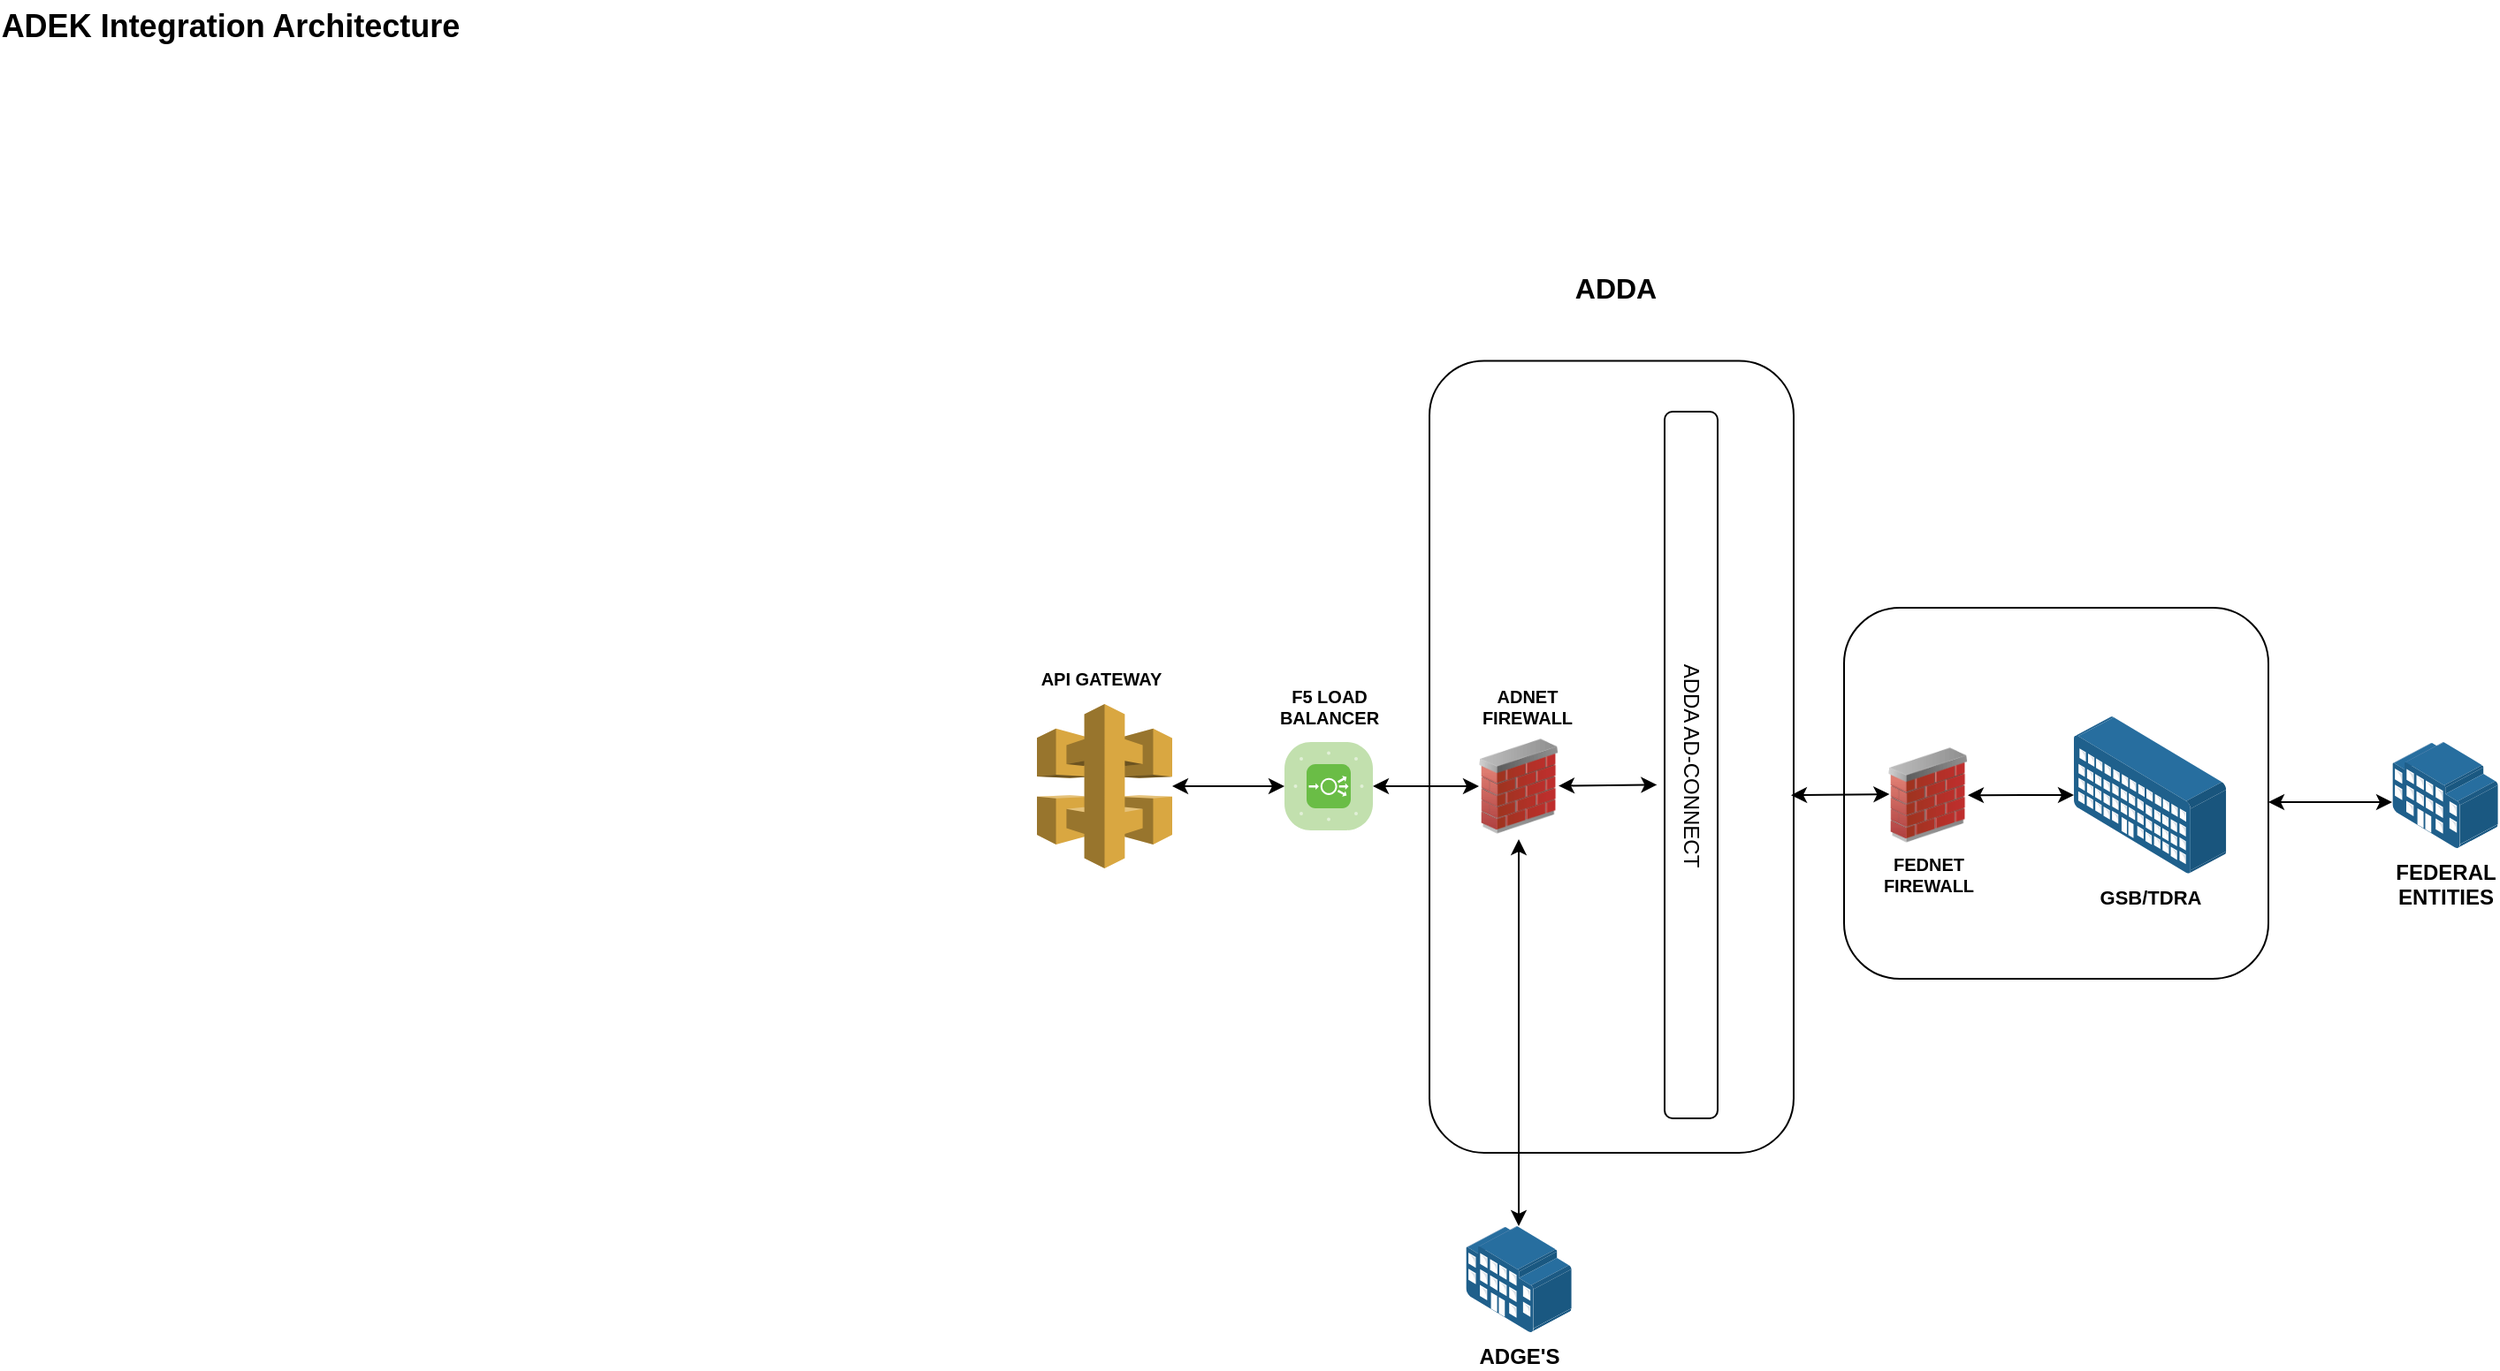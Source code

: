 <mxfile version="20.5.1" type="github">
  <diagram id="eusoIo-QhNuAcNZNQEOE" name="Page-1">
    <mxGraphModel dx="2062" dy="701" grid="1" gridSize="10" guides="1" tooltips="1" connect="1" arrows="1" fold="1" page="1" pageScale="1" pageWidth="1654" pageHeight="2336" math="0" shadow="0">
      <root>
        <mxCell id="0" />
        <mxCell id="1" parent="0" />
        <mxCell id="FlgVHFCzMlBuylBulfkj-46" value="" style="rounded=1;whiteSpace=wrap;html=1;glass=0;strokeWidth=1;fontSize=11;" vertex="1" parent="1">
          <mxGeometry x="1080" y="360" width="240" height="210" as="geometry" />
        </mxCell>
        <mxCell id="FlgVHFCzMlBuylBulfkj-27" value="" style="rounded=1;whiteSpace=wrap;html=1;strokeWidth=1;fontSize=10;rotation=90;glass=0;" vertex="1" parent="1">
          <mxGeometry x="724.38" y="341.38" width="448.25" height="206" as="geometry" />
        </mxCell>
        <mxCell id="FlgVHFCzMlBuylBulfkj-3" value="" style="verticalLabelPosition=bottom;sketch=0;html=1;fillColor=#6ABD46;strokeColor=#ffffff;verticalAlign=top;align=center;points=[[0.085,0.085,0],[0.915,0.085,0],[0.915,0.915,0],[0.085,0.915,0],[0.25,0,0],[0.5,0,0],[0.75,0,0],[1,0.25,0],[1,0.5,0],[1,0.75,0],[0.75,1,0],[0.5,1,0],[0.25,1,0],[0,0.75,0],[0,0.5,0],[0,0.25,0]];pointerEvents=1;shape=mxgraph.cisco_safe.compositeIcon;bgIcon=mxgraph.cisco_safe.architecture.generic_appliance;resIcon=mxgraph.cisco_safe.architecture.load_balancer;" vertex="1" parent="1">
          <mxGeometry x="763.5" y="436" width="50" height="50" as="geometry" />
        </mxCell>
        <mxCell id="FlgVHFCzMlBuylBulfkj-5" value="" style="image;html=1;image=img/lib/clip_art/networking/Firewall_02_128x128.png" vertex="1" parent="1">
          <mxGeometry x="873.5" y="431" width="45" height="60" as="geometry" />
        </mxCell>
        <mxCell id="FlgVHFCzMlBuylBulfkj-12" value="ADDA AD-CONNECT" style="rounded=1;whiteSpace=wrap;html=1;rotation=90;" vertex="1" parent="1">
          <mxGeometry x="793.5" y="434" width="400" height="30" as="geometry" />
        </mxCell>
        <mxCell id="FlgVHFCzMlBuylBulfkj-13" value="" style="endArrow=classic;startArrow=classic;html=1;rounded=0;entryX=0.528;entryY=1.144;entryDx=0;entryDy=0;entryPerimeter=0;" edge="1" parent="1" source="FlgVHFCzMlBuylBulfkj-5" target="FlgVHFCzMlBuylBulfkj-12">
          <mxGeometry width="50" height="50" relative="1" as="geometry">
            <mxPoint x="283.5" y="171" as="sourcePoint" />
            <mxPoint x="283" y="141" as="targetPoint" />
          </mxGeometry>
        </mxCell>
        <mxCell id="FlgVHFCzMlBuylBulfkj-17" value="" style="endArrow=classic;startArrow=classic;html=1;rounded=0;entryX=0;entryY=0.5;entryDx=0;entryDy=0;entryPerimeter=0;" edge="1" parent="1" source="FlgVHFCzMlBuylBulfkj-18" target="FlgVHFCzMlBuylBulfkj-3">
          <mxGeometry width="50" height="50" relative="1" as="geometry">
            <mxPoint x="283.5" y="341" as="sourcePoint" />
            <mxPoint x="283" y="301" as="targetPoint" />
          </mxGeometry>
        </mxCell>
        <mxCell id="FlgVHFCzMlBuylBulfkj-18" value="" style="outlineConnect=0;dashed=0;verticalLabelPosition=bottom;verticalAlign=top;align=center;html=1;shape=mxgraph.aws3.api_gateway;fillColor=#D9A741;gradientColor=none;" vertex="1" parent="1">
          <mxGeometry x="623.5" y="414.5" width="76.5" height="93" as="geometry" />
        </mxCell>
        <mxCell id="FlgVHFCzMlBuylBulfkj-20" value="&lt;br&gt;" style="text;html=1;align=center;verticalAlign=middle;resizable=0;points=[];autosize=1;strokeColor=none;fillColor=none;" vertex="1" parent="1">
          <mxGeometry x="735" y="315" width="20" height="30" as="geometry" />
        </mxCell>
        <mxCell id="FlgVHFCzMlBuylBulfkj-21" value="ADEK Integration Architecture" style="text;html=1;fontSize=18;fontStyle=1;verticalAlign=middle;align=center;strokeWidth=1;" vertex="1" parent="1">
          <mxGeometry x="107" y="16" width="120" height="30" as="geometry" />
        </mxCell>
        <mxCell id="FlgVHFCzMlBuylBulfkj-23" value="" style="endArrow=classic;startArrow=classic;html=1;rounded=0;fontSize=18;entryX=0;entryY=0.5;entryDx=0;entryDy=0;exitX=1;exitY=0.5;exitDx=0;exitDy=0;exitPerimeter=0;" edge="1" parent="1" source="FlgVHFCzMlBuylBulfkj-3" target="FlgVHFCzMlBuylBulfkj-5">
          <mxGeometry width="50" height="50" relative="1" as="geometry">
            <mxPoint x="333.5" y="381" as="sourcePoint" />
            <mxPoint x="383.5" y="331" as="targetPoint" />
          </mxGeometry>
        </mxCell>
        <mxCell id="FlgVHFCzMlBuylBulfkj-24" value="ADNET FIREWALL" style="text;html=1;strokeColor=none;fillColor=none;align=center;verticalAlign=middle;whiteSpace=wrap;rounded=0;strokeWidth=1;fontSize=10;fontStyle=1" vertex="1" parent="1">
          <mxGeometry x="866" y="401" width="70" height="30" as="geometry" />
        </mxCell>
        <mxCell id="FlgVHFCzMlBuylBulfkj-25" value="F5 LOAD BALANCER" style="text;html=1;strokeColor=none;fillColor=none;align=center;verticalAlign=middle;whiteSpace=wrap;rounded=0;strokeWidth=1;fontSize=10;fontStyle=1" vertex="1" parent="1">
          <mxGeometry x="753.5" y="401" width="70" height="30" as="geometry" />
        </mxCell>
        <mxCell id="FlgVHFCzMlBuylBulfkj-26" value="API GATEWAY" style="text;html=1;strokeColor=none;fillColor=none;align=center;verticalAlign=middle;whiteSpace=wrap;rounded=0;strokeWidth=1;fontSize=10;fontStyle=1" vertex="1" parent="1">
          <mxGeometry x="620" y="384.5" width="80" height="30" as="geometry" />
        </mxCell>
        <mxCell id="FlgVHFCzMlBuylBulfkj-30" value="ADDA" style="text;html=1;strokeColor=none;fillColor=none;align=center;verticalAlign=middle;whiteSpace=wrap;rounded=0;strokeWidth=1;fontSize=16;fontStyle=1" vertex="1" parent="1">
          <mxGeometry x="915.5" y="164" width="70" height="30" as="geometry" />
        </mxCell>
        <mxCell id="FlgVHFCzMlBuylBulfkj-31" value="ADGE&#39;S" style="points=[];aspect=fixed;html=1;align=center;shadow=0;dashed=0;image;image=img/lib/allied_telesis/buildings/Large_Building.svg;glass=0;strokeWidth=1;fontSize=12;flipV=0;fontStyle=1" vertex="1" parent="1">
          <mxGeometry x="866" y="710" width="60" height="60" as="geometry" />
        </mxCell>
        <mxCell id="FlgVHFCzMlBuylBulfkj-39" value="" style="endArrow=classic;startArrow=classic;html=1;rounded=0;fontSize=16;" edge="1" parent="1" source="FlgVHFCzMlBuylBulfkj-5">
          <mxGeometry width="50" height="50" relative="1" as="geometry">
            <mxPoint x="1252.234" y="460.448" as="sourcePoint" />
            <mxPoint x="896" y="710" as="targetPoint" />
            <Array as="points" />
          </mxGeometry>
        </mxCell>
        <mxCell id="FlgVHFCzMlBuylBulfkj-41" value="" style="image;html=1;image=img/lib/clip_art/networking/Firewall_02_128x128.png" vertex="1" parent="1">
          <mxGeometry x="1105" y="436" width="45" height="60" as="geometry" />
        </mxCell>
        <mxCell id="FlgVHFCzMlBuylBulfkj-42" value="FEDNET FIREWALL" style="text;html=1;strokeColor=none;fillColor=none;align=center;verticalAlign=middle;whiteSpace=wrap;rounded=0;strokeWidth=1;fontSize=10;fontStyle=1" vertex="1" parent="1">
          <mxGeometry x="1092.5" y="496" width="70" height="30" as="geometry" />
        </mxCell>
        <mxCell id="FlgVHFCzMlBuylBulfkj-43" value="" style="endArrow=classic;startArrow=classic;html=1;rounded=0;entryX=0.528;entryY=1.144;entryDx=0;entryDy=0;entryPerimeter=0;" edge="1" parent="1">
          <mxGeometry width="50" height="50" relative="1" as="geometry">
            <mxPoint x="1050" y="466.07" as="sourcePoint" />
            <mxPoint x="1105.68" y="465.5" as="targetPoint" />
          </mxGeometry>
        </mxCell>
        <mxCell id="FlgVHFCzMlBuylBulfkj-44" value="GSB/TDRA" style="points=[];aspect=fixed;html=1;align=center;shadow=0;dashed=0;image;image=img/lib/allied_telesis/buildings/Long_Building.svg;glass=0;strokeWidth=1;fontSize=11;fontStyle=1" vertex="1" parent="1">
          <mxGeometry x="1210" y="421.5" width="86.12" height="89" as="geometry" />
        </mxCell>
        <mxCell id="FlgVHFCzMlBuylBulfkj-45" value="" style="endArrow=classic;startArrow=classic;html=1;rounded=0;" edge="1" parent="1">
          <mxGeometry width="50" height="50" relative="1" as="geometry">
            <mxPoint x="1150" y="466.07" as="sourcePoint" />
            <mxPoint x="1210" y="466" as="targetPoint" />
          </mxGeometry>
        </mxCell>
        <mxCell id="FlgVHFCzMlBuylBulfkj-47" value="FEDERAL&lt;br&gt;ENTITIES" style="points=[];aspect=fixed;html=1;align=center;shadow=0;dashed=0;image;image=img/lib/allied_telesis/buildings/Large_Building.svg;glass=0;strokeWidth=1;fontSize=12;flipV=0;fontStyle=1" vertex="1" parent="1">
          <mxGeometry x="1390" y="436" width="60" height="60" as="geometry" />
        </mxCell>
        <mxCell id="FlgVHFCzMlBuylBulfkj-48" value="" style="endArrow=classic;startArrow=classic;html=1;rounded=0;fontSize=11;" edge="1" parent="1">
          <mxGeometry width="50" height="50" relative="1" as="geometry">
            <mxPoint x="1320" y="470" as="sourcePoint" />
            <mxPoint x="1390" y="470" as="targetPoint" />
          </mxGeometry>
        </mxCell>
      </root>
    </mxGraphModel>
  </diagram>
</mxfile>
